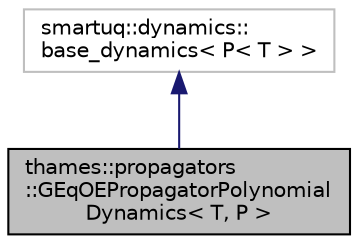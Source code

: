 digraph "thames::propagators::GEqOEPropagatorPolynomialDynamics&lt; T, P &gt;"
{
 // LATEX_PDF_SIZE
  edge [fontname="Helvetica",fontsize="10",labelfontname="Helvetica",labelfontsize="10"];
  node [fontname="Helvetica",fontsize="10",shape=record];
  Node1 [label="thames::propagators\l::GEqOEPropagatorPolynomial\lDynamics\< T, P \>",height=0.2,width=0.4,color="black", fillcolor="grey75", style="filled", fontcolor="black",tooltip="Object for GEqOE dynamics with polynomials, compatible with the SMART-UQ schema."];
  Node2 -> Node1 [dir="back",color="midnightblue",fontsize="10",style="solid",fontname="Helvetica"];
  Node2 [label="smartuq::dynamics::\lbase_dynamics\< P\< T \> \>",height=0.2,width=0.4,color="grey75", fillcolor="white", style="filled",tooltip=" "];
}
